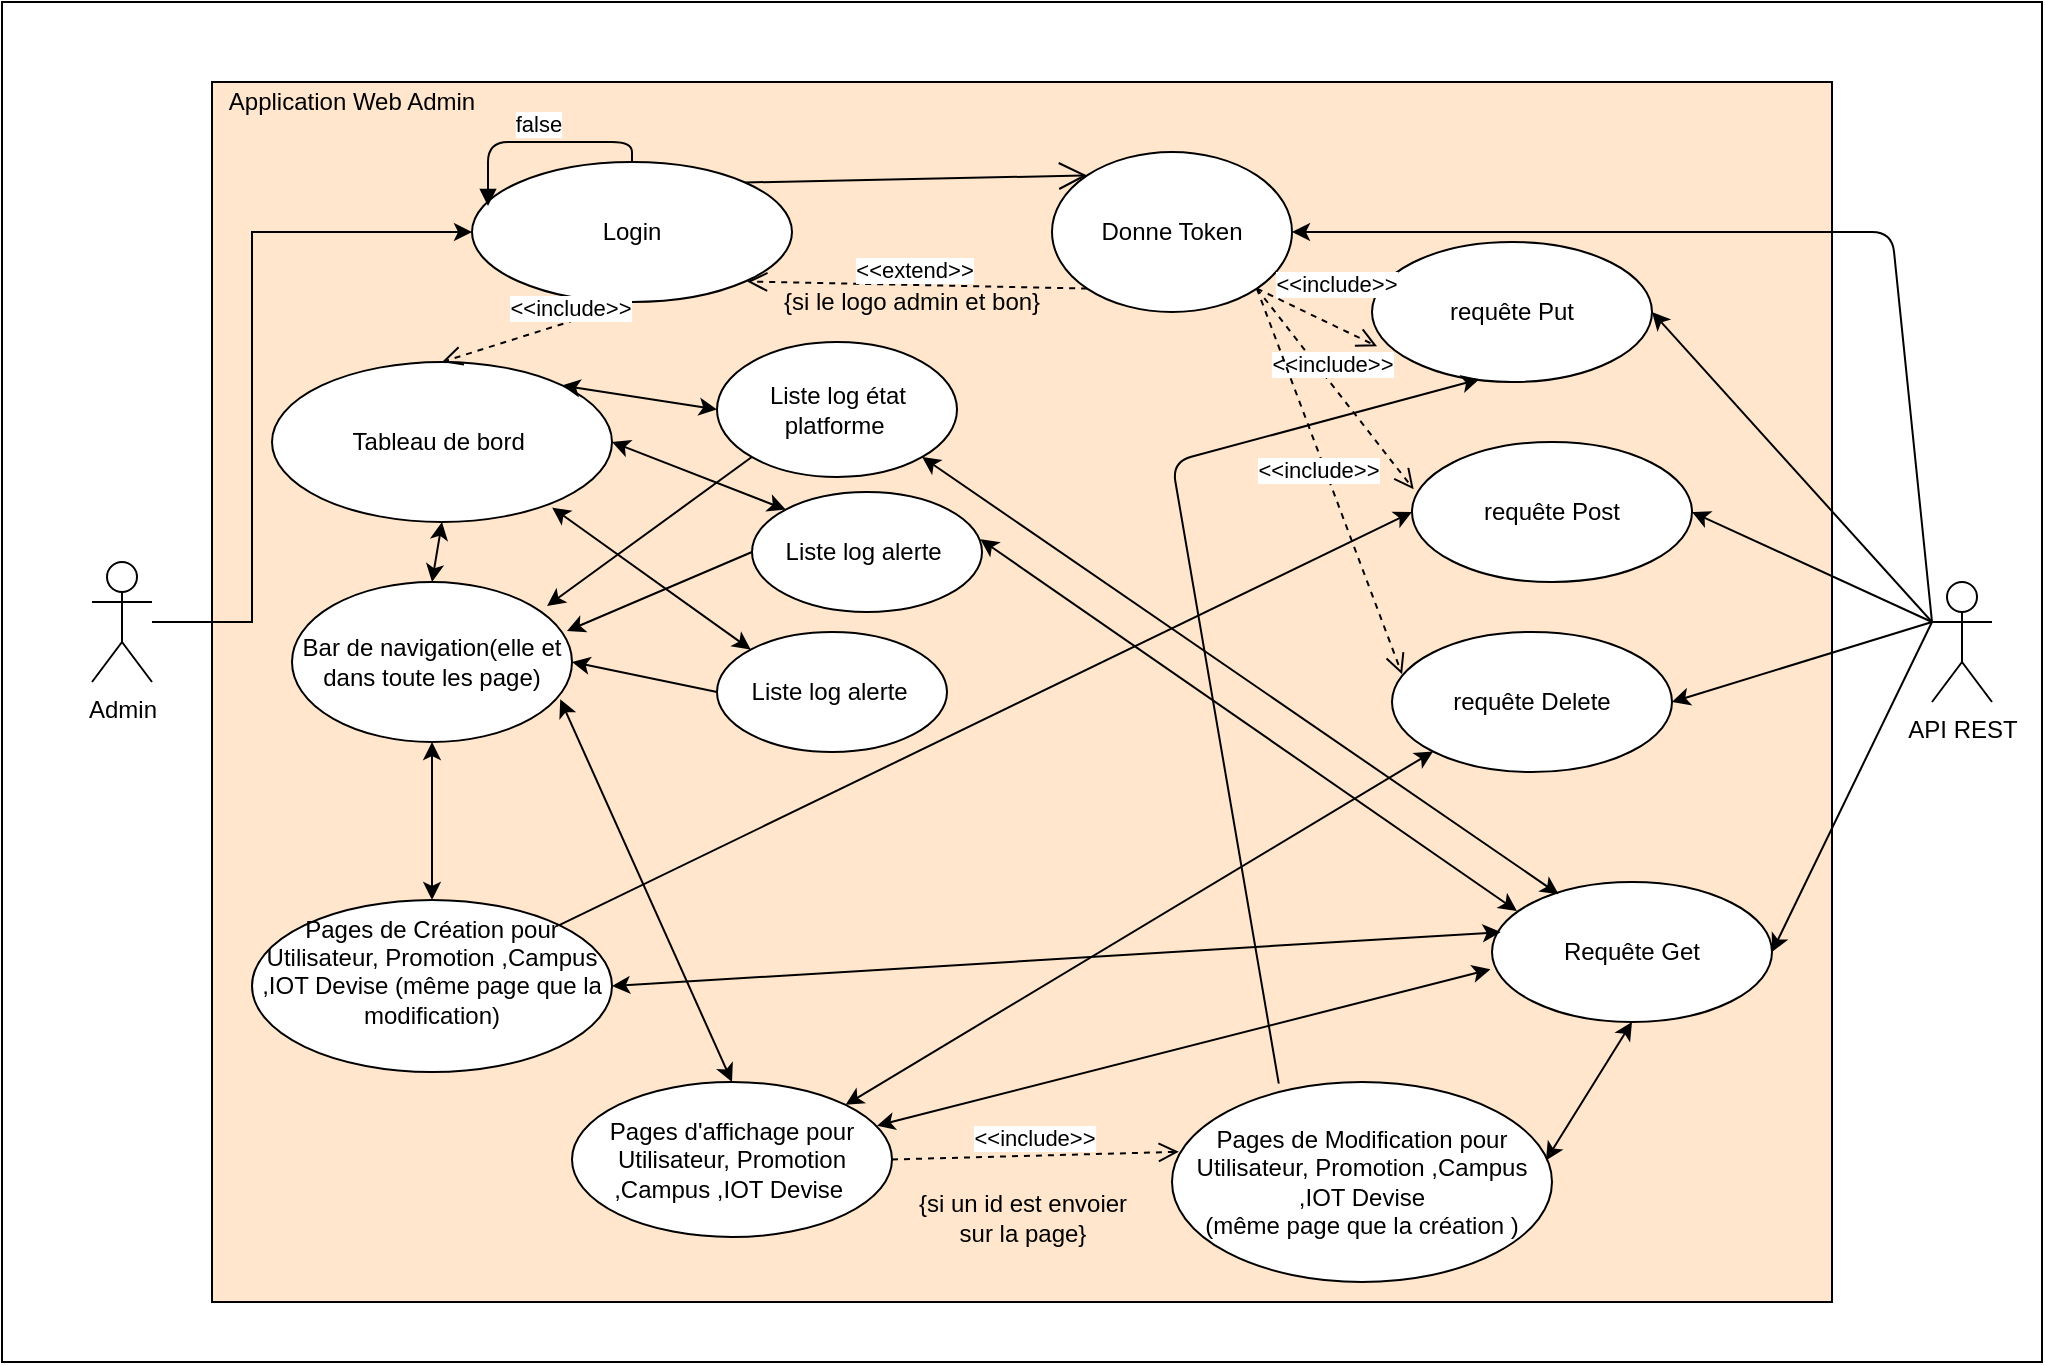 <mxfile version="14.6.13" type="github">
  <diagram id="NL5PwAvorvllwXM2dLGq" name="Page-1">
    <mxGraphModel dx="2131" dy="612" grid="1" gridSize="10" guides="1" tooltips="1" connect="1" arrows="1" fold="1" page="1" pageScale="1" pageWidth="827" pageHeight="1169" math="0" shadow="0">
      <root>
        <mxCell id="0" />
        <mxCell id="1" parent="0" />
        <mxCell id="5BYeUp9yFWM4JVloYDsu-1" value="" style="rounded=0;whiteSpace=wrap;html=1;fillColor=#FFFFFF;" vertex="1" parent="1">
          <mxGeometry x="-105" y="50" width="1020" height="680" as="geometry" />
        </mxCell>
        <mxCell id="5BYeUp9yFWM4JVloYDsu-6" value="" style="rounded=0;whiteSpace=wrap;html=1;fillColor=#FFE6CC;" vertex="1" parent="1">
          <mxGeometry y="90" width="810" height="610" as="geometry" />
        </mxCell>
        <mxCell id="5BYeUp9yFWM4JVloYDsu-22" value="Application Web Admin" style="text;html=1;strokeColor=none;fillColor=none;align=center;verticalAlign=middle;whiteSpace=wrap;rounded=0;" vertex="1" parent="1">
          <mxGeometry y="90" width="140" height="20" as="geometry" />
        </mxCell>
        <mxCell id="5BYeUp9yFWM4JVloYDsu-23" value="Login" style="ellipse;whiteSpace=wrap;html=1;fillColor=#FFFFFF;" vertex="1" parent="1">
          <mxGeometry x="130" y="130" width="160" height="70" as="geometry" />
        </mxCell>
        <mxCell id="5BYeUp9yFWM4JVloYDsu-26" style="edgeStyle=orthogonalEdgeStyle;rounded=0;orthogonalLoop=1;jettySize=auto;html=1;entryX=0;entryY=0.5;entryDx=0;entryDy=0;" edge="1" parent="1" source="5BYeUp9yFWM4JVloYDsu-25" target="5BYeUp9yFWM4JVloYDsu-23">
          <mxGeometry relative="1" as="geometry">
            <Array as="points">
              <mxPoint x="20" y="360" />
              <mxPoint x="20" y="165" />
            </Array>
          </mxGeometry>
        </mxCell>
        <mxCell id="5BYeUp9yFWM4JVloYDsu-25" value="Admin" style="shape=umlActor;verticalLabelPosition=bottom;verticalAlign=top;html=1;outlineConnect=0;fillColor=#FFFFFF;" vertex="1" parent="1">
          <mxGeometry x="-60" y="330" width="30" height="60" as="geometry" />
        </mxCell>
        <mxCell id="5BYeUp9yFWM4JVloYDsu-27" value="Donne Token" style="ellipse;whiteSpace=wrap;html=1;fillColor=#FFFFFF;" vertex="1" parent="1">
          <mxGeometry x="420" y="125" width="120" height="80" as="geometry" />
        </mxCell>
        <mxCell id="5BYeUp9yFWM4JVloYDsu-28" value="API REST" style="shape=umlActor;verticalLabelPosition=bottom;verticalAlign=top;html=1;outlineConnect=0;fillColor=#FFFFFF;" vertex="1" parent="1">
          <mxGeometry x="860" y="340" width="30" height="60" as="geometry" />
        </mxCell>
        <mxCell id="5BYeUp9yFWM4JVloYDsu-31" value="&amp;lt;&amp;lt;extend&amp;gt;&amp;gt;" style="html=1;verticalAlign=bottom;endArrow=open;dashed=1;endSize=8;entryX=1;entryY=1;entryDx=0;entryDy=0;exitX=0;exitY=1;exitDx=0;exitDy=0;" edge="1" parent="1" source="5BYeUp9yFWM4JVloYDsu-27">
          <mxGeometry x="0.026" y="2" relative="1" as="geometry">
            <mxPoint x="478.574" y="228.284" as="sourcePoint" />
            <mxPoint x="267.569" y="189.749" as="targetPoint" />
            <mxPoint as="offset" />
          </mxGeometry>
        </mxCell>
        <mxCell id="5BYeUp9yFWM4JVloYDsu-32" value="" style="endArrow=open;endFill=1;endSize=12;html=1;exitX=1;exitY=0;exitDx=0;exitDy=0;entryX=0;entryY=0;entryDx=0;entryDy=0;" edge="1" parent="1" source="5BYeUp9yFWM4JVloYDsu-23" target="5BYeUp9yFWM4JVloYDsu-27">
          <mxGeometry width="160" relative="1" as="geometry">
            <mxPoint x="270" y="300" as="sourcePoint" />
            <mxPoint x="430" y="300" as="targetPoint" />
          </mxGeometry>
        </mxCell>
        <mxCell id="5BYeUp9yFWM4JVloYDsu-34" value="false" style="html=1;verticalAlign=bottom;endArrow=block;exitX=0.5;exitY=0;exitDx=0;exitDy=0;entryX=0.05;entryY=0.314;entryDx=0;entryDy=0;entryPerimeter=0;" edge="1" parent="1" source="5BYeUp9yFWM4JVloYDsu-23" target="5BYeUp9yFWM4JVloYDsu-23">
          <mxGeometry width="80" relative="1" as="geometry">
            <mxPoint x="210" y="200" as="sourcePoint" />
            <mxPoint x="135" y="160" as="targetPoint" />
            <Array as="points">
              <mxPoint x="210" y="120" />
              <mxPoint x="138" y="120" />
            </Array>
          </mxGeometry>
        </mxCell>
        <mxCell id="5BYeUp9yFWM4JVloYDsu-38" value="{si le logo admin et bon}" style="text;html=1;strokeColor=none;fillColor=none;align=center;verticalAlign=middle;whiteSpace=wrap;rounded=0;" vertex="1" parent="1">
          <mxGeometry x="260" y="190" width="180" height="20" as="geometry" />
        </mxCell>
        <mxCell id="5BYeUp9yFWM4JVloYDsu-39" value="Tableau de bord&amp;nbsp;" style="ellipse;whiteSpace=wrap;html=1;fillColor=#FFFFFF;" vertex="1" parent="1">
          <mxGeometry x="30" y="230" width="170" height="80" as="geometry" />
        </mxCell>
        <mxCell id="5BYeUp9yFWM4JVloYDsu-40" value="&amp;lt;&amp;lt;include&amp;gt;&amp;gt;" style="html=1;verticalAlign=bottom;endArrow=open;dashed=1;endSize=8;entryX=0.5;entryY=0;entryDx=0;entryDy=0;exitX=0.5;exitY=1;exitDx=0;exitDy=0;" edge="1" parent="1" source="5BYeUp9yFWM4JVloYDsu-23" target="5BYeUp9yFWM4JVloYDsu-39">
          <mxGeometry x="-0.338" y="2" relative="1" as="geometry">
            <mxPoint x="440" y="400" as="sourcePoint" />
            <mxPoint x="360" y="400" as="targetPoint" />
            <mxPoint as="offset" />
          </mxGeometry>
        </mxCell>
        <mxCell id="5BYeUp9yFWM4JVloYDsu-41" value="requête Put" style="ellipse;whiteSpace=wrap;html=1;fillColor=#FFFFFF;" vertex="1" parent="1">
          <mxGeometry x="580" y="170" width="140" height="70" as="geometry" />
        </mxCell>
        <mxCell id="5BYeUp9yFWM4JVloYDsu-42" value="Liste log alerte&amp;nbsp;" style="ellipse;whiteSpace=wrap;html=1;fillColor=#FFFFFF;" vertex="1" parent="1">
          <mxGeometry x="270" y="295" width="115" height="60" as="geometry" />
        </mxCell>
        <mxCell id="5BYeUp9yFWM4JVloYDsu-43" value="Pages de Création pour Utilisateur, Promotion ,Campus ,IOT Devise (même page que la modification)&lt;br&gt;&amp;nbsp;" style="ellipse;whiteSpace=wrap;html=1;fillColor=#FFFFFF;" vertex="1" parent="1">
          <mxGeometry x="20" y="499" width="180" height="86" as="geometry" />
        </mxCell>
        <mxCell id="5BYeUp9yFWM4JVloYDsu-44" value="Liste log état platforme&amp;nbsp;" style="ellipse;whiteSpace=wrap;html=1;fillColor=#FFFFFF;" vertex="1" parent="1">
          <mxGeometry x="252.5" y="220" width="120" height="67.5" as="geometry" />
        </mxCell>
        <mxCell id="5BYeUp9yFWM4JVloYDsu-45" value="requête Post" style="ellipse;whiteSpace=wrap;html=1;fillColor=#FFFFFF;" vertex="1" parent="1">
          <mxGeometry x="600" y="270" width="140" height="70" as="geometry" />
        </mxCell>
        <mxCell id="5BYeUp9yFWM4JVloYDsu-46" value="Requête Get" style="ellipse;whiteSpace=wrap;html=1;fillColor=#FFFFFF;" vertex="1" parent="1">
          <mxGeometry x="640" y="490" width="140" height="70" as="geometry" />
        </mxCell>
        <mxCell id="5BYeUp9yFWM4JVloYDsu-48" value="requête Delete" style="ellipse;whiteSpace=wrap;html=1;fillColor=#FFFFFF;" vertex="1" parent="1">
          <mxGeometry x="590" y="365" width="140" height="70" as="geometry" />
        </mxCell>
        <mxCell id="5BYeUp9yFWM4JVloYDsu-53" value="" style="endArrow=classic;html=1;entryX=1;entryY=0.5;entryDx=0;entryDy=0;exitX=0;exitY=0.333;exitDx=0;exitDy=0;exitPerimeter=0;" edge="1" parent="1" source="5BYeUp9yFWM4JVloYDsu-28" target="5BYeUp9yFWM4JVloYDsu-41">
          <mxGeometry width="50" height="50" relative="1" as="geometry">
            <mxPoint x="840" y="350" as="sourcePoint" />
            <mxPoint x="420" y="310" as="targetPoint" />
          </mxGeometry>
        </mxCell>
        <mxCell id="5BYeUp9yFWM4JVloYDsu-55" value="" style="endArrow=classic;html=1;entryX=1;entryY=0.5;entryDx=0;entryDy=0;exitX=0;exitY=0.333;exitDx=0;exitDy=0;exitPerimeter=0;" edge="1" parent="1" source="5BYeUp9yFWM4JVloYDsu-28" target="5BYeUp9yFWM4JVloYDsu-48">
          <mxGeometry width="50" height="50" relative="1" as="geometry">
            <mxPoint x="850" y="365" as="sourcePoint" />
            <mxPoint x="550" y="455" as="targetPoint" />
          </mxGeometry>
        </mxCell>
        <mxCell id="5BYeUp9yFWM4JVloYDsu-56" value="" style="endArrow=classic;html=1;entryX=1;entryY=0.5;entryDx=0;entryDy=0;" edge="1" parent="1" target="5BYeUp9yFWM4JVloYDsu-45">
          <mxGeometry width="50" height="50" relative="1" as="geometry">
            <mxPoint x="860" y="360" as="sourcePoint" />
            <mxPoint x="690" y="230" as="targetPoint" />
          </mxGeometry>
        </mxCell>
        <mxCell id="5BYeUp9yFWM4JVloYDsu-57" value="" style="endArrow=classic;html=1;entryX=1;entryY=0.5;entryDx=0;entryDy=0;exitX=0;exitY=0.333;exitDx=0;exitDy=0;exitPerimeter=0;" edge="1" parent="1" source="5BYeUp9yFWM4JVloYDsu-28" target="5BYeUp9yFWM4JVloYDsu-46">
          <mxGeometry width="50" height="50" relative="1" as="geometry">
            <mxPoint x="640" y="280" as="sourcePoint" />
            <mxPoint x="690" y="230" as="targetPoint" />
          </mxGeometry>
        </mxCell>
        <mxCell id="5BYeUp9yFWM4JVloYDsu-58" value="" style="endArrow=classic;html=1;entryX=1;entryY=0.5;entryDx=0;entryDy=0;exitX=0;exitY=0.333;exitDx=0;exitDy=0;exitPerimeter=0;" edge="1" parent="1" source="5BYeUp9yFWM4JVloYDsu-28" target="5BYeUp9yFWM4JVloYDsu-27">
          <mxGeometry width="50" height="50" relative="1" as="geometry">
            <mxPoint x="640" y="280" as="sourcePoint" />
            <mxPoint x="690" y="230" as="targetPoint" />
            <Array as="points">
              <mxPoint x="840" y="165" />
            </Array>
          </mxGeometry>
        </mxCell>
        <mxCell id="5BYeUp9yFWM4JVloYDsu-59" value="&amp;lt;&amp;lt;include&amp;gt;&amp;gt;" style="html=1;verticalAlign=bottom;endArrow=open;dashed=1;endSize=8;exitX=1;exitY=1;exitDx=0;exitDy=0;entryX=0.018;entryY=0.745;entryDx=0;entryDy=0;entryPerimeter=0;" edge="1" parent="1" source="5BYeUp9yFWM4JVloYDsu-27" target="5BYeUp9yFWM4JVloYDsu-41">
          <mxGeometry x="0.149" y="11" relative="1" as="geometry">
            <mxPoint x="220" y="210" as="sourcePoint" />
            <mxPoint x="570" y="300" as="targetPoint" />
            <mxPoint as="offset" />
          </mxGeometry>
        </mxCell>
        <mxCell id="5BYeUp9yFWM4JVloYDsu-60" value="&amp;lt;&amp;lt;include&amp;gt;&amp;gt;" style="html=1;verticalAlign=bottom;endArrow=open;dashed=1;endSize=8;exitX=1;exitY=1;exitDx=0;exitDy=0;entryX=0.006;entryY=0.338;entryDx=0;entryDy=0;entryPerimeter=0;" edge="1" parent="1" source="5BYeUp9yFWM4JVloYDsu-27" target="5BYeUp9yFWM4JVloYDsu-45">
          <mxGeometry x="-0.059" y="1" relative="1" as="geometry">
            <mxPoint x="532.426" y="203.284" as="sourcePoint" />
            <mxPoint x="580" y="310" as="targetPoint" />
            <mxPoint as="offset" />
          </mxGeometry>
        </mxCell>
        <mxCell id="5BYeUp9yFWM4JVloYDsu-61" value="&amp;lt;&amp;lt;include&amp;gt;&amp;gt;" style="html=1;verticalAlign=bottom;endArrow=open;dashed=1;endSize=8;exitX=1;exitY=1;exitDx=0;exitDy=0;entryX=0.036;entryY=0.302;entryDx=0;entryDy=0;entryPerimeter=0;" edge="1" parent="1" source="5BYeUp9yFWM4JVloYDsu-27" target="5BYeUp9yFWM4JVloYDsu-48">
          <mxGeometry x="0.009" y="-7" relative="1" as="geometry">
            <mxPoint x="532.426" y="203.284" as="sourcePoint" />
            <mxPoint x="580" y="310" as="targetPoint" />
            <mxPoint as="offset" />
          </mxGeometry>
        </mxCell>
        <mxCell id="5BYeUp9yFWM4JVloYDsu-66" value="" style="endArrow=classic;startArrow=classic;html=1;exitX=1;exitY=0;exitDx=0;exitDy=0;entryX=0;entryY=0.5;entryDx=0;entryDy=0;" edge="1" parent="1" source="5BYeUp9yFWM4JVloYDsu-39" target="5BYeUp9yFWM4JVloYDsu-44">
          <mxGeometry width="50" height="50" relative="1" as="geometry">
            <mxPoint x="400" y="380" as="sourcePoint" />
            <mxPoint x="450" y="330" as="targetPoint" />
          </mxGeometry>
        </mxCell>
        <mxCell id="5BYeUp9yFWM4JVloYDsu-67" value="" style="endArrow=classic;startArrow=classic;html=1;exitX=0;exitY=0;exitDx=0;exitDy=0;entryX=1;entryY=0.5;entryDx=0;entryDy=0;" edge="1" parent="1" source="5BYeUp9yFWM4JVloYDsu-42" target="5BYeUp9yFWM4JVloYDsu-39">
          <mxGeometry width="50" height="50" relative="1" as="geometry">
            <mxPoint x="225.104" y="276.716" as="sourcePoint" />
            <mxPoint x="260" y="263.75" as="targetPoint" />
          </mxGeometry>
        </mxCell>
        <mxCell id="5BYeUp9yFWM4JVloYDsu-68" value="" style="endArrow=classic;startArrow=classic;html=1;entryX=1;entryY=1;entryDx=0;entryDy=0;exitX=0.238;exitY=0.088;exitDx=0;exitDy=0;exitPerimeter=0;" edge="1" parent="1" source="5BYeUp9yFWM4JVloYDsu-46" target="5BYeUp9yFWM4JVloYDsu-44">
          <mxGeometry width="50" height="50" relative="1" as="geometry">
            <mxPoint x="580" y="470" as="sourcePoint" />
            <mxPoint x="260" y="263.75" as="targetPoint" />
          </mxGeometry>
        </mxCell>
        <mxCell id="5BYeUp9yFWM4JVloYDsu-69" value="" style="endArrow=classic;startArrow=classic;html=1;entryX=0.993;entryY=0.394;entryDx=0;entryDy=0;entryPerimeter=0;exitX=0.089;exitY=0.207;exitDx=0;exitDy=0;exitPerimeter=0;" edge="1" parent="1" source="5BYeUp9yFWM4JVloYDsu-46" target="5BYeUp9yFWM4JVloYDsu-42">
          <mxGeometry width="50" height="50" relative="1" as="geometry">
            <mxPoint x="590" y="480" as="sourcePoint" />
            <mxPoint x="362.689" y="287.466" as="targetPoint" />
          </mxGeometry>
        </mxCell>
        <mxCell id="5BYeUp9yFWM4JVloYDsu-70" value="Bar de navigation(elle et dans toute les page)" style="ellipse;whiteSpace=wrap;html=1;fillColor=#FFFFFF;" vertex="1" parent="1">
          <mxGeometry x="40" y="340" width="140" height="80" as="geometry" />
        </mxCell>
        <mxCell id="5BYeUp9yFWM4JVloYDsu-72" value="" style="endArrow=classic;startArrow=classic;html=1;exitX=0.5;exitY=0;exitDx=0;exitDy=0;entryX=0.5;entryY=1;entryDx=0;entryDy=0;" edge="1" parent="1" source="5BYeUp9yFWM4JVloYDsu-70" target="5BYeUp9yFWM4JVloYDsu-39">
          <mxGeometry width="50" height="50" relative="1" as="geometry">
            <mxPoint x="400" y="460" as="sourcePoint" />
            <mxPoint x="450" y="410" as="targetPoint" />
          </mxGeometry>
        </mxCell>
        <mxCell id="5BYeUp9yFWM4JVloYDsu-73" value="Liste log alerte&amp;nbsp;" style="ellipse;whiteSpace=wrap;html=1;fillColor=#FFFFFF;" vertex="1" parent="1">
          <mxGeometry x="252.5" y="365" width="115" height="60" as="geometry" />
        </mxCell>
        <mxCell id="5BYeUp9yFWM4JVloYDsu-74" value="" style="endArrow=classic;startArrow=classic;html=1;exitX=0.824;exitY=0.91;exitDx=0;exitDy=0;exitPerimeter=0;entryX=0;entryY=0;entryDx=0;entryDy=0;" edge="1" parent="1" source="5BYeUp9yFWM4JVloYDsu-39" target="5BYeUp9yFWM4JVloYDsu-73">
          <mxGeometry width="50" height="50" relative="1" as="geometry">
            <mxPoint x="400" y="460" as="sourcePoint" />
            <mxPoint x="450" y="410" as="targetPoint" />
          </mxGeometry>
        </mxCell>
        <mxCell id="5BYeUp9yFWM4JVloYDsu-76" value="" style="endArrow=classic;html=1;entryX=1;entryY=0.5;entryDx=0;entryDy=0;exitX=0;exitY=0.5;exitDx=0;exitDy=0;" edge="1" parent="1" source="5BYeUp9yFWM4JVloYDsu-73" target="5BYeUp9yFWM4JVloYDsu-70">
          <mxGeometry width="50" height="50" relative="1" as="geometry">
            <mxPoint x="400" y="460" as="sourcePoint" />
            <mxPoint x="450" y="410" as="targetPoint" />
          </mxGeometry>
        </mxCell>
        <mxCell id="5BYeUp9yFWM4JVloYDsu-77" value="" style="endArrow=classic;html=1;exitX=0;exitY=0.5;exitDx=0;exitDy=0;entryX=0.982;entryY=0.306;entryDx=0;entryDy=0;entryPerimeter=0;" edge="1" parent="1" source="5BYeUp9yFWM4JVloYDsu-42" target="5BYeUp9yFWM4JVloYDsu-70">
          <mxGeometry width="50" height="50" relative="1" as="geometry">
            <mxPoint x="400" y="460" as="sourcePoint" />
            <mxPoint x="450" y="410" as="targetPoint" />
          </mxGeometry>
        </mxCell>
        <mxCell id="5BYeUp9yFWM4JVloYDsu-78" value="" style="endArrow=classic;html=1;exitX=0;exitY=1;exitDx=0;exitDy=0;entryX=0.911;entryY=0.15;entryDx=0;entryDy=0;entryPerimeter=0;" edge="1" parent="1" source="5BYeUp9yFWM4JVloYDsu-44" target="5BYeUp9yFWM4JVloYDsu-70">
          <mxGeometry width="50" height="50" relative="1" as="geometry">
            <mxPoint x="400" y="460" as="sourcePoint" />
            <mxPoint x="450" y="410" as="targetPoint" />
          </mxGeometry>
        </mxCell>
        <mxCell id="5BYeUp9yFWM4JVloYDsu-79" value="Pages d&#39;affichage pour Utilisateur, Promotion ,Campus ,IOT Devise&amp;nbsp;" style="ellipse;whiteSpace=wrap;html=1;fillColor=#FFFFFF;" vertex="1" parent="1">
          <mxGeometry x="180" y="590" width="160" height="77.5" as="geometry" />
        </mxCell>
        <mxCell id="5BYeUp9yFWM4JVloYDsu-80" value="" style="endArrow=classic;startArrow=classic;html=1;exitX=0.953;exitY=0.282;exitDx=0;exitDy=0;exitPerimeter=0;entryX=-0.006;entryY=0.624;entryDx=0;entryDy=0;entryPerimeter=0;" edge="1" parent="1" source="5BYeUp9yFWM4JVloYDsu-79" target="5BYeUp9yFWM4JVloYDsu-46">
          <mxGeometry width="50" height="50" relative="1" as="geometry">
            <mxPoint x="400" y="440" as="sourcePoint" />
            <mxPoint x="450" y="390" as="targetPoint" />
          </mxGeometry>
        </mxCell>
        <mxCell id="5BYeUp9yFWM4JVloYDsu-81" value="" style="endArrow=classic;startArrow=classic;html=1;exitX=1;exitY=0;exitDx=0;exitDy=0;entryX=0;entryY=1;entryDx=0;entryDy=0;" edge="1" parent="1" source="5BYeUp9yFWM4JVloYDsu-79" target="5BYeUp9yFWM4JVloYDsu-48">
          <mxGeometry width="50" height="50" relative="1" as="geometry">
            <mxPoint x="562.48" y="577.855" as="sourcePoint" />
            <mxPoint x="649.16" y="543.68" as="targetPoint" />
          </mxGeometry>
        </mxCell>
        <mxCell id="5BYeUp9yFWM4JVloYDsu-82" value="Pages de Modification pour Utilisateur, Promotion ,Campus ,IOT Devise&lt;br&gt;(même page que la création )" style="ellipse;whiteSpace=wrap;html=1;fillColor=#FFFFFF;" vertex="1" parent="1">
          <mxGeometry x="480" y="590" width="190" height="100" as="geometry" />
        </mxCell>
        <mxCell id="5BYeUp9yFWM4JVloYDsu-83" value="" style="endArrow=classic;startArrow=classic;html=1;exitX=0.5;exitY=0;exitDx=0;exitDy=0;entryX=0.958;entryY=0.733;entryDx=0;entryDy=0;entryPerimeter=0;" edge="1" parent="1" source="5BYeUp9yFWM4JVloYDsu-79" target="5BYeUp9yFWM4JVloYDsu-70">
          <mxGeometry width="50" height="50" relative="1" as="geometry">
            <mxPoint x="400" y="560" as="sourcePoint" />
            <mxPoint x="450" y="510" as="targetPoint" />
          </mxGeometry>
        </mxCell>
        <mxCell id="5BYeUp9yFWM4JVloYDsu-86" value="" style="endArrow=classic;startArrow=classic;html=1;exitX=0.5;exitY=0;exitDx=0;exitDy=0;entryX=0.5;entryY=1;entryDx=0;entryDy=0;" edge="1" parent="1" source="5BYeUp9yFWM4JVloYDsu-43" target="5BYeUp9yFWM4JVloYDsu-70">
          <mxGeometry width="50" height="50" relative="1" as="geometry">
            <mxPoint x="244.896" y="554.645" as="sourcePoint" />
            <mxPoint x="175.02" y="421.2" as="targetPoint" />
          </mxGeometry>
        </mxCell>
        <mxCell id="5BYeUp9yFWM4JVloYDsu-88" value="" style="endArrow=classic;html=1;exitX=0.281;exitY=0.008;exitDx=0;exitDy=0;exitPerimeter=0;entryX=0.384;entryY=0.98;entryDx=0;entryDy=0;entryPerimeter=0;" edge="1" parent="1" source="5BYeUp9yFWM4JVloYDsu-82" target="5BYeUp9yFWM4JVloYDsu-41">
          <mxGeometry width="50" height="50" relative="1" as="geometry">
            <mxPoint x="430" y="410" as="sourcePoint" />
            <mxPoint x="480" y="360" as="targetPoint" />
            <Array as="points">
              <mxPoint x="480" y="280" />
            </Array>
          </mxGeometry>
        </mxCell>
        <mxCell id="5BYeUp9yFWM4JVloYDsu-89" value="" style="endArrow=classic;html=1;exitX=1;exitY=0;exitDx=0;exitDy=0;entryX=0;entryY=0.5;entryDx=0;entryDy=0;" edge="1" parent="1" source="5BYeUp9yFWM4JVloYDsu-43" target="5BYeUp9yFWM4JVloYDsu-45">
          <mxGeometry width="50" height="50" relative="1" as="geometry">
            <mxPoint x="430" y="410" as="sourcePoint" />
            <mxPoint x="480" y="360" as="targetPoint" />
          </mxGeometry>
        </mxCell>
        <mxCell id="5BYeUp9yFWM4JVloYDsu-90" value="" style="endArrow=classic;startArrow=classic;html=1;exitX=0.984;exitY=0.392;exitDx=0;exitDy=0;exitPerimeter=0;entryX=0.5;entryY=1;entryDx=0;entryDy=0;" edge="1" parent="1" source="5BYeUp9yFWM4JVloYDsu-82" target="5BYeUp9yFWM4JVloYDsu-46">
          <mxGeometry width="50" height="50" relative="1" as="geometry">
            <mxPoint x="430" y="410" as="sourcePoint" />
            <mxPoint x="480" y="360" as="targetPoint" />
          </mxGeometry>
        </mxCell>
        <mxCell id="5BYeUp9yFWM4JVloYDsu-91" value="" style="endArrow=classic;startArrow=classic;html=1;exitX=1;exitY=0.5;exitDx=0;exitDy=0;entryX=0.031;entryY=0.358;entryDx=0;entryDy=0;entryPerimeter=0;" edge="1" parent="1" source="5BYeUp9yFWM4JVloYDsu-43" target="5BYeUp9yFWM4JVloYDsu-46">
          <mxGeometry width="50" height="50" relative="1" as="geometry">
            <mxPoint x="430" y="410" as="sourcePoint" />
            <mxPoint x="480" y="360" as="targetPoint" />
          </mxGeometry>
        </mxCell>
        <mxCell id="5BYeUp9yFWM4JVloYDsu-92" value="&amp;lt;&amp;lt;include&amp;gt;&amp;gt;" style="html=1;verticalAlign=bottom;endArrow=open;dashed=1;endSize=8;entryX=0.018;entryY=0.349;entryDx=0;entryDy=0;exitX=1;exitY=0.5;exitDx=0;exitDy=0;entryPerimeter=0;" edge="1" parent="1" source="5BYeUp9yFWM4JVloYDsu-79" target="5BYeUp9yFWM4JVloYDsu-82">
          <mxGeometry relative="1" as="geometry">
            <mxPoint x="500" y="380" as="sourcePoint" />
            <mxPoint x="420" y="380" as="targetPoint" />
          </mxGeometry>
        </mxCell>
        <mxCell id="5BYeUp9yFWM4JVloYDsu-94" value="{si un id est envoier sur la page}" style="text;html=1;strokeColor=none;fillColor=none;align=center;verticalAlign=middle;whiteSpace=wrap;rounded=0;" vertex="1" parent="1">
          <mxGeometry x="347.5" y="647.5" width="115" height="20" as="geometry" />
        </mxCell>
      </root>
    </mxGraphModel>
  </diagram>
</mxfile>
